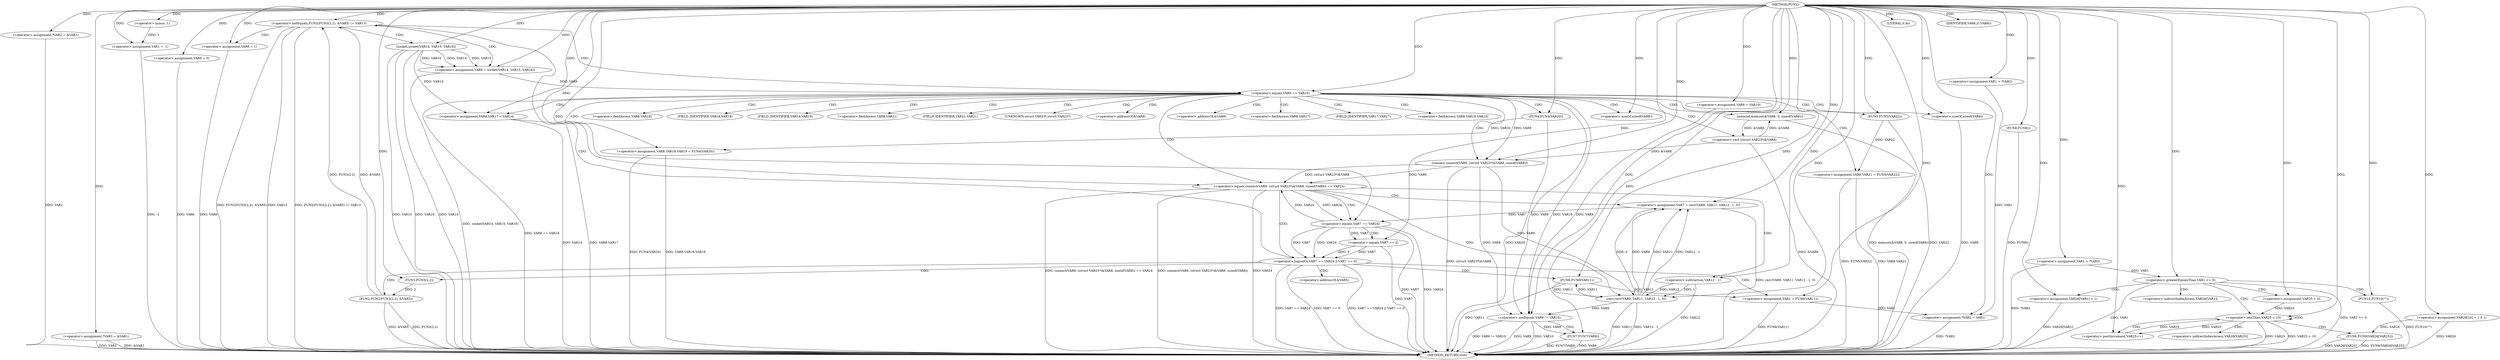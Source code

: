 digraph FUN1 {  
"1000100" [label = "(METHOD,FUN1)" ]
"1000280" [label = "(METHOD_RETURN,void)" ]
"1000104" [label = "(<operator>.assignment,*VAR2 = &VAR1)" ]
"1000109" [label = "(<operator>.assignment,*VAR3 = &VAR1)" ]
"1000113" [label = "(<operator>.assignment,VAR1 = -1)" ]
"1000115" [label = "(<operator>.minus,-1)" ]
"1000119" [label = "(<operator>.assignment,VAR1 = *VAR2)" ]
"1000126" [label = "(<operator>.assignment,VAR6 = 0)" ]
"1000132" [label = "(<operator>.assignment,VAR9 = VAR10)" ]
"1000139" [label = "(<operator>.notEquals,FUN2(FUN3(2,2), &VAR5) != VAR13)" ]
"1000140" [label = "(FUN2,FUN2(FUN3(2,2), &VAR5))" ]
"1000141" [label = "(FUN3,FUN3(2,2))" ]
"1000149" [label = "(<operator>.assignment,VAR6 = 1)" ]
"1000152" [label = "(<operator>.assignment,VAR9 = socket(VAR14, VAR15, VAR16))" ]
"1000154" [label = "(socket,socket(VAR14, VAR15, VAR16))" ]
"1000159" [label = "(<operator>.equals,VAR9 == VAR10)" ]
"1000164" [label = "(memset,memset(&VAR8, 0, sizeof(VAR8)))" ]
"1000168" [label = "(<operator>.sizeOf,sizeof(VAR8))" ]
"1000170" [label = "(<operator>.assignment,VAR8.VAR17 = VAR14)" ]
"1000175" [label = "(<operator>.assignment,VAR8.VAR18.VAR19 = FUN4(VAR20))" ]
"1000181" [label = "(FUN4,FUN4(VAR20))" ]
"1000183" [label = "(<operator>.assignment,VAR8.VAR21 = FUN5(VAR22))" ]
"1000187" [label = "(FUN5,FUN5(VAR22))" ]
"1000190" [label = "(<operator>.equals,connect(VAR9, (struct VAR23*)&VAR8, sizeof(VAR8)) == VAR24)" ]
"1000191" [label = "(connect,connect(VAR9, (struct VAR23*)&VAR8, sizeof(VAR8)))" ]
"1000193" [label = "(<operator>.cast,(struct VAR23*)&VAR8)" ]
"1000197" [label = "(<operator>.sizeOf,sizeof(VAR8))" ]
"1000202" [label = "(<operator>.assignment,VAR7 = recv(VAR9, VAR11, VAR12 - 1, 0))" ]
"1000204" [label = "(recv,recv(VAR9, VAR11, VAR12 - 1, 0))" ]
"1000207" [label = "(<operator>.subtraction,VAR12 - 1)" ]
"1000212" [label = "(<operator>.logicalOr,VAR7 == VAR24 || VAR7 == 0)" ]
"1000213" [label = "(<operator>.equals,VAR7 == VAR24)" ]
"1000216" [label = "(<operator>.equals,VAR7 == 0)" ]
"1000221" [label = "(<operator>.assignment,VAR1 = FUN6(VAR11))" ]
"1000223" [label = "(FUN6,FUN6(VAR11))" ]
"1000225" [label = "(LITERAL,0,do)" ]
"1000227" [label = "(<operator>.notEquals,VAR9 != VAR10)" ]
"1000231" [label = "(FUN7,FUN7(VAR9))" ]
"1000234" [label = "(IDENTIFIER,VAR6,if (VAR6))" ]
"1000236" [label = "(FUN8,FUN8())" ]
"1000237" [label = "(<operator>.assignment,*VAR2 = VAR1)" ]
"1000243" [label = "(<operator>.assignment,VAR1 = *VAR3)" ]
"1000250" [label = "(<operator>.assignment,VAR26[10] = { 0 })" ]
"1000253" [label = "(<operator>.greaterEqualsThan,VAR1 >= 0)" ]
"1000257" [label = "(<operator>.assignment,VAR26[VAR1] = 1)" ]
"1000263" [label = "(<operator>.assignment,VAR25 = 0)" ]
"1000266" [label = "(<operator>.lessThan,VAR25 < 10)" ]
"1000269" [label = "(<operator>.postIncrement,VAR25++)" ]
"1000272" [label = "(FUN9,FUN9(VAR26[VAR25]))" ]
"1000278" [label = "(FUN10,FUN10(\"\"))" ]
"1000144" [label = "(<operator>.addressOf,&VAR5)" ]
"1000165" [label = "(<operator>.addressOf,&VAR8)" ]
"1000171" [label = "(<operator>.fieldAccess,VAR8.VAR17)" ]
"1000173" [label = "(FIELD_IDENTIFIER,VAR17,VAR17)" ]
"1000176" [label = "(<operator>.fieldAccess,VAR8.VAR18.VAR19)" ]
"1000177" [label = "(<operator>.fieldAccess,VAR8.VAR18)" ]
"1000179" [label = "(FIELD_IDENTIFIER,VAR18,VAR18)" ]
"1000180" [label = "(FIELD_IDENTIFIER,VAR19,VAR19)" ]
"1000184" [label = "(<operator>.fieldAccess,VAR8.VAR21)" ]
"1000186" [label = "(FIELD_IDENTIFIER,VAR21,VAR21)" ]
"1000194" [label = "(UNKNOWN,struct VAR23*,struct VAR23*)" ]
"1000195" [label = "(<operator>.addressOf,&VAR8)" ]
"1000258" [label = "(<operator>.indirectIndexAccess,VAR26[VAR1])" ]
"1000273" [label = "(<operator>.indirectIndexAccess,VAR26[VAR25])" ]
  "1000183" -> "1000280"  [ label = "DDG: FUN5(VAR22)"] 
  "1000236" -> "1000280"  [ label = "DDG: FUN8()"] 
  "1000104" -> "1000280"  [ label = "DDG: VAR2"] 
  "1000175" -> "1000280"  [ label = "DDG: FUN4(VAR20)"] 
  "1000170" -> "1000280"  [ label = "DDG: VAR8.VAR17"] 
  "1000139" -> "1000280"  [ label = "DDG: VAR13"] 
  "1000181" -> "1000280"  [ label = "DDG: VAR20"] 
  "1000187" -> "1000280"  [ label = "DDG: VAR22"] 
  "1000159" -> "1000280"  [ label = "DDG: VAR9 == VAR10"] 
  "1000164" -> "1000280"  [ label = "DDG: memset(&VAR8, 0, sizeof(VAR8))"] 
  "1000250" -> "1000280"  [ label = "DDG: VAR26"] 
  "1000227" -> "1000280"  [ label = "DDG: VAR9 != VAR10"] 
  "1000221" -> "1000280"  [ label = "DDG: FUN6(VAR11)"] 
  "1000253" -> "1000280"  [ label = "DDG: VAR1 >= 0"] 
  "1000190" -> "1000280"  [ label = "DDG: connect(VAR9, (struct VAR23*)&VAR8, sizeof(VAR8)) == VAR24"] 
  "1000212" -> "1000280"  [ label = "DDG: VAR7 == 0"] 
  "1000154" -> "1000280"  [ label = "DDG: VAR16"] 
  "1000216" -> "1000280"  [ label = "DDG: VAR7"] 
  "1000237" -> "1000280"  [ label = "DDG: *VAR2"] 
  "1000227" -> "1000280"  [ label = "DDG: VAR9"] 
  "1000213" -> "1000280"  [ label = "DDG: VAR7"] 
  "1000253" -> "1000280"  [ label = "DDG: VAR1"] 
  "1000204" -> "1000280"  [ label = "DDG: VAR11"] 
  "1000140" -> "1000280"  [ label = "DDG: FUN3(2,2)"] 
  "1000139" -> "1000280"  [ label = "DDG: FUN2(FUN3(2,2), &VAR5) != VAR13"] 
  "1000139" -> "1000280"  [ label = "DDG: FUN2(FUN3(2,2), &VAR5)"] 
  "1000193" -> "1000280"  [ label = "DDG: &VAR8"] 
  "1000183" -> "1000280"  [ label = "DDG: VAR8.VAR21"] 
  "1000227" -> "1000280"  [ label = "DDG: VAR10"] 
  "1000154" -> "1000280"  [ label = "DDG: VAR14"] 
  "1000140" -> "1000280"  [ label = "DDG: &VAR5"] 
  "1000266" -> "1000280"  [ label = "DDG: VAR25"] 
  "1000190" -> "1000280"  [ label = "DDG: connect(VAR9, (struct VAR23*)&VAR8, sizeof(VAR8))"] 
  "1000113" -> "1000280"  [ label = "DDG: -1"] 
  "1000207" -> "1000280"  [ label = "DDG: VAR12"] 
  "1000257" -> "1000280"  [ label = "DDG: VAR26[VAR1]"] 
  "1000175" -> "1000280"  [ label = "DDG: VAR8.VAR18.VAR19"] 
  "1000204" -> "1000280"  [ label = "DDG: VAR12 - 1"] 
  "1000126" -> "1000280"  [ label = "DDG: VAR6"] 
  "1000266" -> "1000280"  [ label = "DDG: VAR25 < 10"] 
  "1000231" -> "1000280"  [ label = "DDG: FUN7(VAR9)"] 
  "1000278" -> "1000280"  [ label = "DDG: FUN10(\"\")"] 
  "1000212" -> "1000280"  [ label = "DDG: VAR7 == VAR24 || VAR7 == 0"] 
  "1000152" -> "1000280"  [ label = "DDG: socket(VAR14, VAR15, VAR16)"] 
  "1000190" -> "1000280"  [ label = "DDG: VAR24"] 
  "1000272" -> "1000280"  [ label = "DDG: VAR26[VAR25]"] 
  "1000231" -> "1000280"  [ label = "DDG: VAR9"] 
  "1000212" -> "1000280"  [ label = "DDG: VAR7 == VAR24"] 
  "1000191" -> "1000280"  [ label = "DDG: (struct VAR23*)&VAR8"] 
  "1000109" -> "1000280"  [ label = "DDG: VAR3"] 
  "1000213" -> "1000280"  [ label = "DDG: VAR24"] 
  "1000149" -> "1000280"  [ label = "DDG: VAR6"] 
  "1000154" -> "1000280"  [ label = "DDG: VAR15"] 
  "1000272" -> "1000280"  [ label = "DDG: FUN9(VAR26[VAR25])"] 
  "1000243" -> "1000280"  [ label = "DDG: *VAR3"] 
  "1000109" -> "1000280"  [ label = "DDG: &VAR1"] 
  "1000170" -> "1000280"  [ label = "DDG: VAR14"] 
  "1000223" -> "1000280"  [ label = "DDG: VAR11"] 
  "1000202" -> "1000280"  [ label = "DDG: recv(VAR9, VAR11, VAR12 - 1, 0)"] 
  "1000197" -> "1000280"  [ label = "DDG: VAR8"] 
  "1000100" -> "1000104"  [ label = "DDG: "] 
  "1000100" -> "1000109"  [ label = "DDG: "] 
  "1000115" -> "1000113"  [ label = "DDG: 1"] 
  "1000100" -> "1000113"  [ label = "DDG: "] 
  "1000100" -> "1000115"  [ label = "DDG: "] 
  "1000100" -> "1000119"  [ label = "DDG: "] 
  "1000100" -> "1000126"  [ label = "DDG: "] 
  "1000100" -> "1000132"  [ label = "DDG: "] 
  "1000140" -> "1000139"  [ label = "DDG: FUN3(2,2)"] 
  "1000140" -> "1000139"  [ label = "DDG: &VAR5"] 
  "1000141" -> "1000140"  [ label = "DDG: 2"] 
  "1000100" -> "1000141"  [ label = "DDG: "] 
  "1000100" -> "1000139"  [ label = "DDG: "] 
  "1000100" -> "1000149"  [ label = "DDG: "] 
  "1000154" -> "1000152"  [ label = "DDG: VAR14"] 
  "1000154" -> "1000152"  [ label = "DDG: VAR15"] 
  "1000154" -> "1000152"  [ label = "DDG: VAR16"] 
  "1000100" -> "1000152"  [ label = "DDG: "] 
  "1000100" -> "1000154"  [ label = "DDG: "] 
  "1000152" -> "1000159"  [ label = "DDG: VAR9"] 
  "1000100" -> "1000159"  [ label = "DDG: "] 
  "1000193" -> "1000164"  [ label = "DDG: &VAR8"] 
  "1000100" -> "1000164"  [ label = "DDG: "] 
  "1000100" -> "1000168"  [ label = "DDG: "] 
  "1000154" -> "1000170"  [ label = "DDG: VAR14"] 
  "1000100" -> "1000170"  [ label = "DDG: "] 
  "1000181" -> "1000175"  [ label = "DDG: VAR20"] 
  "1000100" -> "1000181"  [ label = "DDG: "] 
  "1000187" -> "1000183"  [ label = "DDG: VAR22"] 
  "1000100" -> "1000187"  [ label = "DDG: "] 
  "1000191" -> "1000190"  [ label = "DDG: VAR9"] 
  "1000191" -> "1000190"  [ label = "DDG: (struct VAR23*)&VAR8"] 
  "1000159" -> "1000191"  [ label = "DDG: VAR9"] 
  "1000100" -> "1000191"  [ label = "DDG: "] 
  "1000193" -> "1000191"  [ label = "DDG: &VAR8"] 
  "1000164" -> "1000193"  [ label = "DDG: &VAR8"] 
  "1000100" -> "1000197"  [ label = "DDG: "] 
  "1000213" -> "1000190"  [ label = "DDG: VAR24"] 
  "1000100" -> "1000190"  [ label = "DDG: "] 
  "1000204" -> "1000202"  [ label = "DDG: VAR9"] 
  "1000204" -> "1000202"  [ label = "DDG: VAR11"] 
  "1000204" -> "1000202"  [ label = "DDG: VAR12 - 1"] 
  "1000204" -> "1000202"  [ label = "DDG: 0"] 
  "1000100" -> "1000202"  [ label = "DDG: "] 
  "1000191" -> "1000204"  [ label = "DDG: VAR9"] 
  "1000100" -> "1000204"  [ label = "DDG: "] 
  "1000223" -> "1000204"  [ label = "DDG: VAR11"] 
  "1000207" -> "1000204"  [ label = "DDG: VAR12"] 
  "1000207" -> "1000204"  [ label = "DDG: 1"] 
  "1000100" -> "1000207"  [ label = "DDG: "] 
  "1000213" -> "1000212"  [ label = "DDG: VAR7"] 
  "1000213" -> "1000212"  [ label = "DDG: VAR24"] 
  "1000202" -> "1000213"  [ label = "DDG: VAR7"] 
  "1000100" -> "1000213"  [ label = "DDG: "] 
  "1000190" -> "1000213"  [ label = "DDG: VAR24"] 
  "1000216" -> "1000212"  [ label = "DDG: VAR7"] 
  "1000216" -> "1000212"  [ label = "DDG: 0"] 
  "1000213" -> "1000216"  [ label = "DDG: VAR7"] 
  "1000100" -> "1000216"  [ label = "DDG: "] 
  "1000223" -> "1000221"  [ label = "DDG: VAR11"] 
  "1000100" -> "1000221"  [ label = "DDG: "] 
  "1000204" -> "1000223"  [ label = "DDG: VAR11"] 
  "1000100" -> "1000223"  [ label = "DDG: "] 
  "1000100" -> "1000225"  [ label = "DDG: "] 
  "1000159" -> "1000227"  [ label = "DDG: VAR9"] 
  "1000132" -> "1000227"  [ label = "DDG: VAR9"] 
  "1000204" -> "1000227"  [ label = "DDG: VAR9"] 
  "1000191" -> "1000227"  [ label = "DDG: VAR9"] 
  "1000100" -> "1000227"  [ label = "DDG: "] 
  "1000159" -> "1000227"  [ label = "DDG: VAR10"] 
  "1000227" -> "1000231"  [ label = "DDG: VAR9"] 
  "1000100" -> "1000231"  [ label = "DDG: "] 
  "1000100" -> "1000234"  [ label = "DDG: "] 
  "1000100" -> "1000236"  [ label = "DDG: "] 
  "1000221" -> "1000237"  [ label = "DDG: VAR1"] 
  "1000119" -> "1000237"  [ label = "DDG: VAR1"] 
  "1000100" -> "1000237"  [ label = "DDG: "] 
  "1000100" -> "1000243"  [ label = "DDG: "] 
  "1000100" -> "1000250"  [ label = "DDG: "] 
  "1000243" -> "1000253"  [ label = "DDG: VAR1"] 
  "1000100" -> "1000253"  [ label = "DDG: "] 
  "1000100" -> "1000257"  [ label = "DDG: "] 
  "1000100" -> "1000263"  [ label = "DDG: "] 
  "1000263" -> "1000266"  [ label = "DDG: VAR25"] 
  "1000269" -> "1000266"  [ label = "DDG: VAR25"] 
  "1000100" -> "1000266"  [ label = "DDG: "] 
  "1000266" -> "1000269"  [ label = "DDG: VAR25"] 
  "1000100" -> "1000269"  [ label = "DDG: "] 
  "1000250" -> "1000272"  [ label = "DDG: VAR26"] 
  "1000100" -> "1000278"  [ label = "DDG: "] 
  "1000139" -> "1000149"  [ label = "CDG: "] 
  "1000139" -> "1000154"  [ label = "CDG: "] 
  "1000139" -> "1000152"  [ label = "CDG: "] 
  "1000139" -> "1000159"  [ label = "CDG: "] 
  "1000159" -> "1000164"  [ label = "CDG: "] 
  "1000159" -> "1000191"  [ label = "CDG: "] 
  "1000159" -> "1000197"  [ label = "CDG: "] 
  "1000159" -> "1000180"  [ label = "CDG: "] 
  "1000159" -> "1000183"  [ label = "CDG: "] 
  "1000159" -> "1000165"  [ label = "CDG: "] 
  "1000159" -> "1000190"  [ label = "CDG: "] 
  "1000159" -> "1000175"  [ label = "CDG: "] 
  "1000159" -> "1000179"  [ label = "CDG: "] 
  "1000159" -> "1000194"  [ label = "CDG: "] 
  "1000159" -> "1000176"  [ label = "CDG: "] 
  "1000159" -> "1000187"  [ label = "CDG: "] 
  "1000159" -> "1000195"  [ label = "CDG: "] 
  "1000159" -> "1000186"  [ label = "CDG: "] 
  "1000159" -> "1000168"  [ label = "CDG: "] 
  "1000159" -> "1000173"  [ label = "CDG: "] 
  "1000159" -> "1000170"  [ label = "CDG: "] 
  "1000159" -> "1000171"  [ label = "CDG: "] 
  "1000159" -> "1000193"  [ label = "CDG: "] 
  "1000159" -> "1000184"  [ label = "CDG: "] 
  "1000159" -> "1000177"  [ label = "CDG: "] 
  "1000159" -> "1000181"  [ label = "CDG: "] 
  "1000190" -> "1000204"  [ label = "CDG: "] 
  "1000190" -> "1000213"  [ label = "CDG: "] 
  "1000190" -> "1000212"  [ label = "CDG: "] 
  "1000190" -> "1000207"  [ label = "CDG: "] 
  "1000190" -> "1000202"  [ label = "CDG: "] 
  "1000212" -> "1000221"  [ label = "CDG: "] 
  "1000212" -> "1000223"  [ label = "CDG: "] 
  "1000212" -> "1000141"  [ label = "CDG: "] 
  "1000212" -> "1000139"  [ label = "CDG: "] 
  "1000212" -> "1000144"  [ label = "CDG: "] 
  "1000212" -> "1000140"  [ label = "CDG: "] 
  "1000213" -> "1000216"  [ label = "CDG: "] 
  "1000227" -> "1000231"  [ label = "CDG: "] 
  "1000253" -> "1000258"  [ label = "CDG: "] 
  "1000253" -> "1000263"  [ label = "CDG: "] 
  "1000253" -> "1000266"  [ label = "CDG: "] 
  "1000253" -> "1000257"  [ label = "CDG: "] 
  "1000253" -> "1000278"  [ label = "CDG: "] 
  "1000266" -> "1000269"  [ label = "CDG: "] 
  "1000266" -> "1000273"  [ label = "CDG: "] 
  "1000266" -> "1000266"  [ label = "CDG: "] 
  "1000266" -> "1000272"  [ label = "CDG: "] 
}
